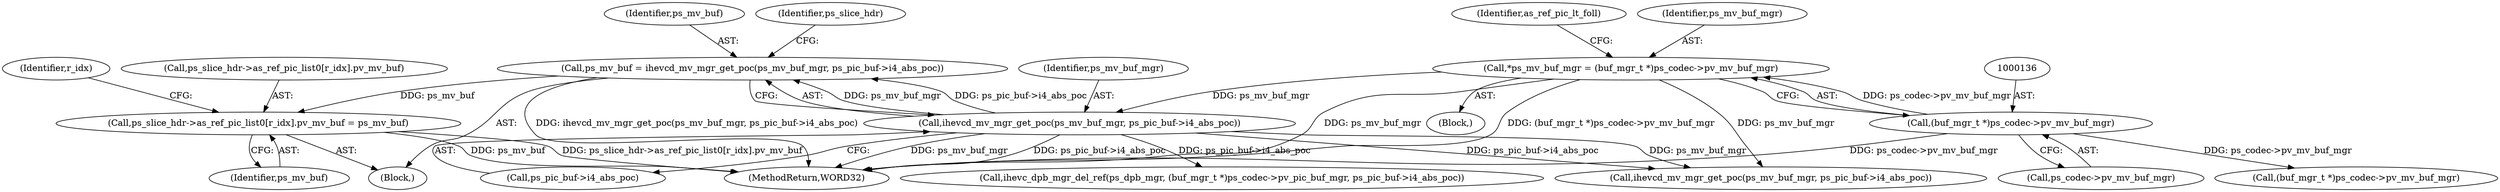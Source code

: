 digraph "0_Android_913d9e8d93d6b81bb8eac3fc2c1426651f5b259d_0@array" {
"1000947" [label="(Call,ps_slice_hdr->as_ref_pic_list0[r_idx].pv_mv_buf = ps_mv_buf)"];
"1000940" [label="(Call,ps_mv_buf = ihevcd_mv_mgr_get_poc(ps_mv_buf_mgr, ps_pic_buf->i4_abs_poc))"];
"1000942" [label="(Call,ihevcd_mv_mgr_get_poc(ps_mv_buf_mgr, ps_pic_buf->i4_abs_poc))"];
"1000133" [label="(Call,*ps_mv_buf_mgr = (buf_mgr_t *)ps_codec->pv_mv_buf_mgr)"];
"1000135" [label="(Call,(buf_mgr_t *)ps_codec->pv_mv_buf_mgr)"];
"1001300" [label="(MethodReturn,WORD32)"];
"1000165" [label="(Identifier,as_ref_pic_lt_foll)"];
"1001247" [label="(Call,ihevc_dpb_mgr_del_ref(ps_dpb_mgr, (buf_mgr_t *)ps_codec->pv_pic_buf_mgr, ps_pic_buf->i4_abs_poc))"];
"1000891" [label="(Block,)"];
"1000137" [label="(Call,ps_codec->pv_mv_buf_mgr)"];
"1000943" [label="(Identifier,ps_mv_buf_mgr)"];
"1000947" [label="(Call,ps_slice_hdr->as_ref_pic_list0[r_idx].pv_mv_buf = ps_mv_buf)"];
"1000955" [label="(Identifier,ps_mv_buf)"];
"1000134" [label="(Identifier,ps_mv_buf_mgr)"];
"1000941" [label="(Identifier,ps_mv_buf)"];
"1000944" [label="(Call,ps_pic_buf->i4_abs_poc)"];
"1000890" [label="(Identifier,r_idx)"];
"1001288" [label="(Call,(buf_mgr_t *)ps_codec->pv_mv_buf_mgr)"];
"1000135" [label="(Call,(buf_mgr_t *)ps_codec->pv_mv_buf_mgr)"];
"1000940" [label="(Call,ps_mv_buf = ihevcd_mv_mgr_get_poc(ps_mv_buf_mgr, ps_pic_buf->i4_abs_poc))"];
"1000112" [label="(Block,)"];
"1000133" [label="(Call,*ps_mv_buf_mgr = (buf_mgr_t *)ps_codec->pv_mv_buf_mgr)"];
"1000951" [label="(Identifier,ps_slice_hdr)"];
"1000942" [label="(Call,ihevcd_mv_mgr_get_poc(ps_mv_buf_mgr, ps_pic_buf->i4_abs_poc))"];
"1000948" [label="(Call,ps_slice_hdr->as_ref_pic_list0[r_idx].pv_mv_buf)"];
"1001177" [label="(Call,ihevcd_mv_mgr_get_poc(ps_mv_buf_mgr, ps_pic_buf->i4_abs_poc))"];
"1000947" -> "1000891"  [label="AST: "];
"1000947" -> "1000955"  [label="CFG: "];
"1000948" -> "1000947"  [label="AST: "];
"1000955" -> "1000947"  [label="AST: "];
"1000890" -> "1000947"  [label="CFG: "];
"1000947" -> "1001300"  [label="DDG: ps_slice_hdr->as_ref_pic_list0[r_idx].pv_mv_buf"];
"1000947" -> "1001300"  [label="DDG: ps_mv_buf"];
"1000940" -> "1000947"  [label="DDG: ps_mv_buf"];
"1000940" -> "1000891"  [label="AST: "];
"1000940" -> "1000942"  [label="CFG: "];
"1000941" -> "1000940"  [label="AST: "];
"1000942" -> "1000940"  [label="AST: "];
"1000951" -> "1000940"  [label="CFG: "];
"1000940" -> "1001300"  [label="DDG: ihevcd_mv_mgr_get_poc(ps_mv_buf_mgr, ps_pic_buf->i4_abs_poc)"];
"1000942" -> "1000940"  [label="DDG: ps_mv_buf_mgr"];
"1000942" -> "1000940"  [label="DDG: ps_pic_buf->i4_abs_poc"];
"1000942" -> "1000944"  [label="CFG: "];
"1000943" -> "1000942"  [label="AST: "];
"1000944" -> "1000942"  [label="AST: "];
"1000942" -> "1001300"  [label="DDG: ps_mv_buf_mgr"];
"1000942" -> "1001300"  [label="DDG: ps_pic_buf->i4_abs_poc"];
"1000133" -> "1000942"  [label="DDG: ps_mv_buf_mgr"];
"1000942" -> "1001177"  [label="DDG: ps_mv_buf_mgr"];
"1000942" -> "1001177"  [label="DDG: ps_pic_buf->i4_abs_poc"];
"1000942" -> "1001247"  [label="DDG: ps_pic_buf->i4_abs_poc"];
"1000133" -> "1000112"  [label="AST: "];
"1000133" -> "1000135"  [label="CFG: "];
"1000134" -> "1000133"  [label="AST: "];
"1000135" -> "1000133"  [label="AST: "];
"1000165" -> "1000133"  [label="CFG: "];
"1000133" -> "1001300"  [label="DDG: ps_mv_buf_mgr"];
"1000133" -> "1001300"  [label="DDG: (buf_mgr_t *)ps_codec->pv_mv_buf_mgr"];
"1000135" -> "1000133"  [label="DDG: ps_codec->pv_mv_buf_mgr"];
"1000133" -> "1001177"  [label="DDG: ps_mv_buf_mgr"];
"1000135" -> "1000137"  [label="CFG: "];
"1000136" -> "1000135"  [label="AST: "];
"1000137" -> "1000135"  [label="AST: "];
"1000135" -> "1001300"  [label="DDG: ps_codec->pv_mv_buf_mgr"];
"1000135" -> "1001288"  [label="DDG: ps_codec->pv_mv_buf_mgr"];
}
